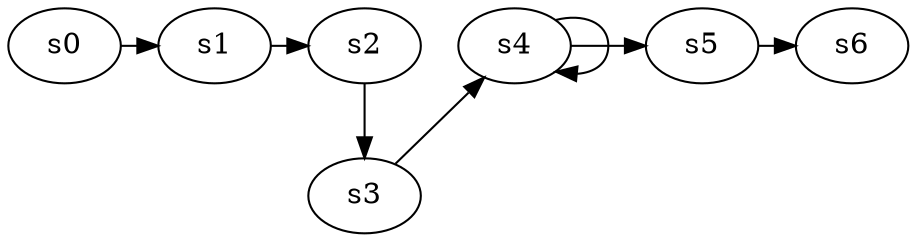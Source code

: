 digraph game_0056_chain_7 {
    s0 [name="s0", player=0];
    s1 [name="s1", player=1];
    s2 [name="s2", player=0];
    s3 [name="s3", player=1];
    s4 [name="s4", player=0];
    s5 [name="s5", player=1];
    s6 [name="s6", player=0];

    s0 -> s1 [constraint="time % 5 == 4"];
    s1 -> s2 [constraint="time % 4 == 3"];
    s2 -> s3;
    s3 -> s4 [constraint="time == 5 || time == 6 || time == 7 || time == 9 || time == 18"];
    s4 -> s5 [constraint="time == 2 || time == 6 || time == 15"];
    s5 -> s6 [constraint="time == 10 || time == 14 || time == 15 || time == 16 || time == 18"];
    s4 -> s4 [constraint="time % 4 == 0"];
}
